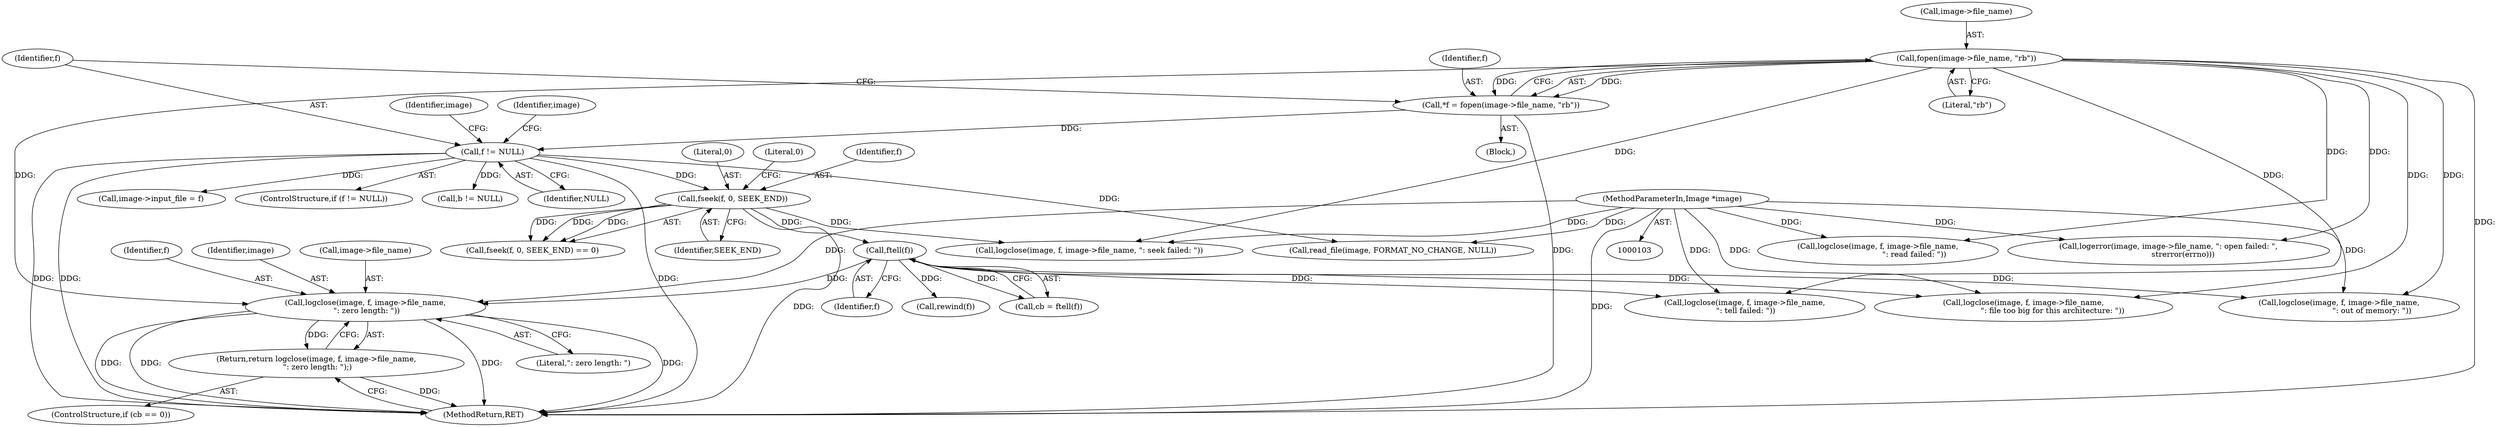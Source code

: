 digraph "0_Android_9d4853418ab2f754c2b63e091c29c5529b8b86ca_30@pointer" {
"1000251" [label="(Call,logclose(image, f, image->file_name,\n \": zero length: \"))"];
"1000104" [label="(MethodParameterIn,Image *image)"];
"1000157" [label="(Call,ftell(f))"];
"1000148" [label="(Call,fseek(f, 0, SEEK_END))"];
"1000129" [label="(Call,f != NULL)"];
"1000121" [label="(Call,*f = fopen(image->file_name, \"rb\"))"];
"1000123" [label="(Call,fopen(image->file_name, \"rb\"))"];
"1000250" [label="(Return,return logclose(image, f, image->file_name,\n \": zero length: \");)"];
"1000127" [label="(Literal,\"rb\")"];
"1000139" [label="(Call,image->input_file = f)"];
"1000122" [label="(Identifier,f)"];
"1000136" [label="(Identifier,image)"];
"1000151" [label="(Identifier,SEEK_END)"];
"1000124" [label="(Call,image->file_name)"];
"1000229" [label="(Call,logclose(image, f, image->file_name,\n                           \": out of memory: \"))"];
"1000158" [label="(Identifier,f)"];
"1000254" [label="(Call,image->file_name)"];
"1000260" [label="(Call,logclose(image, f, image->file_name,\n \": tell failed: \"))"];
"1000123" [label="(Call,fopen(image->file_name, \"rb\"))"];
"1000253" [label="(Identifier,f)"];
"1000157" [label="(Call,ftell(f))"];
"1000251" [label="(Call,logclose(image, f, image->file_name,\n \": zero length: \"))"];
"1000131" [label="(Identifier,NULL)"];
"1000152" [label="(Literal,0)"];
"1000130" [label="(Identifier,f)"];
"1000246" [label="(ControlStructure,if (cb == 0))"];
"1000128" [label="(ControlStructure,if (f != NULL))"];
"1000269" [label="(Call,logclose(image, f, image->file_name, \": seek failed: \"))"];
"1000104" [label="(MethodParameterIn,Image *image)"];
"1000278" [label="(Call,logerror(image, image->file_name, \": open failed: \",\n            strerror(errno)))"];
"1000287" [label="(Call,read_file(image, FORMAT_NO_CHANGE, NULL))"];
"1000149" [label="(Identifier,f)"];
"1000190" [label="(Call,rewind(f))"];
"1000148" [label="(Call,fseek(f, 0, SEEK_END))"];
"1000279" [label="(Identifier,image)"];
"1000119" [label="(Block,)"];
"1000252" [label="(Identifier,image)"];
"1000150" [label="(Literal,0)"];
"1000129" [label="(Call,f != NULL)"];
"1000147" [label="(Call,fseek(f, 0, SEEK_END) == 0)"];
"1000220" [label="(Call,logclose(image, f, image->file_name,\n                              \": read failed: \"))"];
"1000238" [label="(Call,logclose(image, f, image->file_name,\n                        \": file too big for this architecture: \"))"];
"1000155" [label="(Call,cb = ftell(f))"];
"1000291" [label="(MethodReturn,RET)"];
"1000121" [label="(Call,*f = fopen(image->file_name, \"rb\"))"];
"1000186" [label="(Call,b != NULL)"];
"1000257" [label="(Literal,\": zero length: \")"];
"1000250" [label="(Return,return logclose(image, f, image->file_name,\n \": zero length: \");)"];
"1000251" -> "1000250"  [label="AST: "];
"1000251" -> "1000257"  [label="CFG: "];
"1000252" -> "1000251"  [label="AST: "];
"1000253" -> "1000251"  [label="AST: "];
"1000254" -> "1000251"  [label="AST: "];
"1000257" -> "1000251"  [label="AST: "];
"1000250" -> "1000251"  [label="CFG: "];
"1000251" -> "1000291"  [label="DDG: "];
"1000251" -> "1000291"  [label="DDG: "];
"1000251" -> "1000291"  [label="DDG: "];
"1000251" -> "1000291"  [label="DDG: "];
"1000251" -> "1000250"  [label="DDG: "];
"1000104" -> "1000251"  [label="DDG: "];
"1000157" -> "1000251"  [label="DDG: "];
"1000123" -> "1000251"  [label="DDG: "];
"1000104" -> "1000103"  [label="AST: "];
"1000104" -> "1000291"  [label="DDG: "];
"1000104" -> "1000220"  [label="DDG: "];
"1000104" -> "1000229"  [label="DDG: "];
"1000104" -> "1000238"  [label="DDG: "];
"1000104" -> "1000260"  [label="DDG: "];
"1000104" -> "1000269"  [label="DDG: "];
"1000104" -> "1000278"  [label="DDG: "];
"1000104" -> "1000287"  [label="DDG: "];
"1000157" -> "1000155"  [label="AST: "];
"1000157" -> "1000158"  [label="CFG: "];
"1000158" -> "1000157"  [label="AST: "];
"1000155" -> "1000157"  [label="CFG: "];
"1000157" -> "1000155"  [label="DDG: "];
"1000148" -> "1000157"  [label="DDG: "];
"1000157" -> "1000190"  [label="DDG: "];
"1000157" -> "1000229"  [label="DDG: "];
"1000157" -> "1000238"  [label="DDG: "];
"1000157" -> "1000260"  [label="DDG: "];
"1000148" -> "1000147"  [label="AST: "];
"1000148" -> "1000151"  [label="CFG: "];
"1000149" -> "1000148"  [label="AST: "];
"1000150" -> "1000148"  [label="AST: "];
"1000151" -> "1000148"  [label="AST: "];
"1000152" -> "1000148"  [label="CFG: "];
"1000148" -> "1000291"  [label="DDG: "];
"1000148" -> "1000147"  [label="DDG: "];
"1000148" -> "1000147"  [label="DDG: "];
"1000148" -> "1000147"  [label="DDG: "];
"1000129" -> "1000148"  [label="DDG: "];
"1000148" -> "1000269"  [label="DDG: "];
"1000129" -> "1000128"  [label="AST: "];
"1000129" -> "1000131"  [label="CFG: "];
"1000130" -> "1000129"  [label="AST: "];
"1000131" -> "1000129"  [label="AST: "];
"1000136" -> "1000129"  [label="CFG: "];
"1000279" -> "1000129"  [label="CFG: "];
"1000129" -> "1000291"  [label="DDG: "];
"1000129" -> "1000291"  [label="DDG: "];
"1000129" -> "1000291"  [label="DDG: "];
"1000121" -> "1000129"  [label="DDG: "];
"1000129" -> "1000139"  [label="DDG: "];
"1000129" -> "1000186"  [label="DDG: "];
"1000129" -> "1000287"  [label="DDG: "];
"1000121" -> "1000119"  [label="AST: "];
"1000121" -> "1000123"  [label="CFG: "];
"1000122" -> "1000121"  [label="AST: "];
"1000123" -> "1000121"  [label="AST: "];
"1000130" -> "1000121"  [label="CFG: "];
"1000121" -> "1000291"  [label="DDG: "];
"1000123" -> "1000121"  [label="DDG: "];
"1000123" -> "1000121"  [label="DDG: "];
"1000123" -> "1000127"  [label="CFG: "];
"1000124" -> "1000123"  [label="AST: "];
"1000127" -> "1000123"  [label="AST: "];
"1000123" -> "1000291"  [label="DDG: "];
"1000123" -> "1000220"  [label="DDG: "];
"1000123" -> "1000229"  [label="DDG: "];
"1000123" -> "1000238"  [label="DDG: "];
"1000123" -> "1000260"  [label="DDG: "];
"1000123" -> "1000269"  [label="DDG: "];
"1000123" -> "1000278"  [label="DDG: "];
"1000250" -> "1000246"  [label="AST: "];
"1000291" -> "1000250"  [label="CFG: "];
"1000250" -> "1000291"  [label="DDG: "];
}
